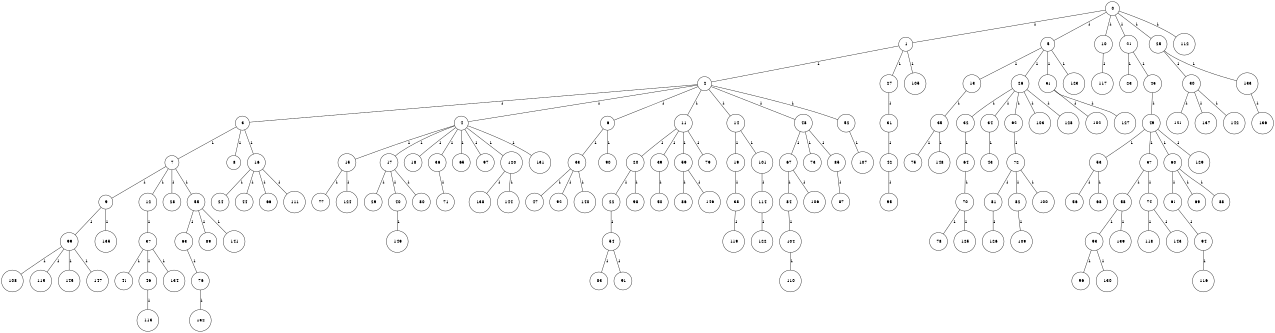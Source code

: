 graph G {
size="8.5,11;"
ratio = "expand;"
fixedsize="true;"
overlap="scale;"
node[shape=circle,width=.12,hight=.12,fontsize=12]
edge[fontsize=12]

0[label=" 0" color=black, pos="2.0832811,2.3222972!"];
1[label=" 1" color=black, pos="2.1395395,1.6939532!"];
2[label=" 2" color=black, pos="1.1791582,1.4663123!"];
3[label=" 3" color=black, pos="0.86226668,1.3911991!"];
4[label=" 4" color=black, pos="0.92787253,1.6663049!"];
5[label=" 5" color=black, pos="0.49423071,2.8377148!"];
6[label=" 6" color=black, pos="0.86407661,2.449063!"];
7[label=" 7" color=black, pos="2.1328367,1.0776843!"];
8[label=" 8" color=black, pos="2.9047998,1.4994448!"];
9[label=" 9" color=black, pos="0.98996761,0.16105659!"];
10[label=" 10" color=black, pos="1.7950443,0.3317793!"];
11[label=" 11" color=black, pos="0.47933858,1.7051314!"];
12[label=" 12" color=black, pos="1.2232085,2.0993246!"];
13[label=" 13" color=black, pos="1.4282894,2.0545139!"];
14[label=" 14" color=black, pos="1.9017595,0.88663658!"];
15[label=" 15" color=black, pos="2.395191,2.250714!"];
16[label=" 16" color=black, pos="1.3643023,1.34433!"];
17[label=" 17" color=black, pos="0.94355691,1.5233957!"];
18[label=" 18" color=black, pos="0.13275556,1.3959122!"];
19[label=" 19" color=black, pos="1.5781534,2.0193053!"];
20[label=" 20" color=black, pos="2.47248,1.5188012!"];
21[label=" 21" color=black, pos="1.0556692,0.19313533!"];
22[label=" 22" color=black, pos="0.076891908,0.99202493!"];
23[label=" 23" color=black, pos="2.0440927,0.77207376!"];
24[label=" 24" color=black, pos="0.99289784,2.7626649!"];
25[label=" 25" color=black, pos="2.6217905,0.67505596!"];
26[label=" 26" color=black, pos="2.1412356,2.3666402!"];
27[label=" 27" color=black, pos="1.1720118,0.52075091!"];
28[label=" 28" color=black, pos="0.50457524,1.5452611!"];
29[label=" 29" color=black, pos="0.61286715,2.5176731!"];
30[label=" 30" color=black, pos="0.81816833,2.161842!"];
31[label=" 31" color=black, pos="2.7524371,0.27065608!"];
32[label=" 32" color=black, pos="0.050319581,2.6817896!"];
33[label=" 33" color=black, pos="0.31938155,0.42665605!"];
34[label=" 34" color=black, pos="0.42781375,1.1800061!"];
35[label=" 35" color=black, pos="2.1792416,2.2443173!"];
36[label=" 36" color=black, pos="2.7403091,2.2440613!"];
37[label=" 37" color=black, pos="0.5279748,2.0429353!"];
38[label=" 38" color=black, pos="0.27143252,1.2084042!"];
39[label=" 39" color=black, pos="0.13869308,1.7692045!"];
40[label=" 40" color=black, pos="0.51238126,0.8611227!"];
41[label=" 41" color=black, pos="2.8078397,1.2923799!"];
42[label=" 42" color=black, pos="1.081075,0.835479!"];
43[label=" 43" color=black, pos="0.17314303,1.9441334!"];
44[label=" 44" color=black, pos="2.8693747,0.26662838!"];
45[label=" 45" color=black, pos="0.94992917,2.7434926!"];
46[label=" 46" color=black, pos="2.514341,1.2452313!"];
47[label=" 47" color=black, pos="0.4309571,1.8420468!"];
48[label=" 48" color=black, pos="1.4654298,1.7751012!"];
49[label=" 49" color=black, pos="1.9909482,1.508923!"];
50[label=" 50" color=black, pos="0.53986712,0.33233974!"];
51[label=" 51" color=black, pos="2.4241983,0.62646229!"];
52[label=" 52" color=black, pos="0.4646679,1.6909224!"];
53[label=" 53" color=black, pos="2.2026544,2.6359588!"];
54[label=" 54" color=black, pos="1.3863119,0.37002946!"];
55[label=" 55" color=black, pos="2.8956258,2.7606073!"];
56[label=" 56" color=black, pos="2.9152457,1.6343252!"];
57[label=" 57" color=black, pos="1.6031896,0.97821706!"];
58[label=" 58" color=black, pos="2.4876502,2.8560669!"];
59[label=" 59" color=black, pos="1.58703,0.20542144!"];
60[label=" 60" color=black, pos="2.3756198,1.466295!"];
61[label=" 61" color=black, pos="0.33075893,1.2952696!"];
62[label=" 62" color=black, pos="0.98344376,0.53433977!"];
63[label=" 63" color=black, pos="2.8773753,0.24012514!"];
64[label=" 64" color=black, pos="0.8306556,2.6988148!"];
65[label=" 65" color=black, pos="0.017698457,2.5769019!"];
66[label=" 66" color=black, pos="1.9875887,1.4171971!"];
67[label=" 67" color=black, pos="0.91549798,2.6263166!"];
68[label=" 68" color=black, pos="0.51896241,2.869392!"];
69[label=" 69" color=black, pos="1.1948652,2.5667921!"];
70[label=" 70" color=black, pos="2.8299606,2.0573785!"];
71[label=" 71" color=black, pos="0.39607901,1.4999568!"];
72[label=" 72" color=black, pos="1.1719539,2.6605798!"];
73[label=" 73" color=black, pos="1.8758036,1.695001!"];
74[label=" 74" color=black, pos="1.6704505,2.4380109!"];
75[label=" 75" color=black, pos="2.7348166,0.87706635!"];
76[label=" 76" color=black, pos="1.156939,0.1035004!"];
77[label=" 77" color=black, pos="0.91111999,1.5301132!"];
78[label=" 78" color=black, pos="0.77142446,2.4484165!"];
79[label=" 79" color=black, pos="2.8849954,0.39423808!"];
80[label=" 80" color=black, pos="0.14714506,0.24660173!"];
81[label=" 81" color=black, pos="0.29229963,1.8863409!"];
82[label=" 82" color=black, pos="2.0538009,2.5486987!"];
83[label=" 83" color=black, pos="1.3886793,0.042396573!"];
84[label=" 84" color=black, pos="1.1722234,0.89742253!"];
85[label=" 85" color=black, pos="1.8161895,2.8244241!"];
86[label=" 86" color=black, pos="1.0150275,2.7551175!"];
87[label=" 87" color=black, pos="0.22121399,2.9569722!"];
88[label=" 88" color=black, pos="0.20417342,2.3913077!"];
89[label=" 89" color=black, pos="1.1451767,2.4592232!"];
90[label=" 90" color=black, pos="0.60200035,1.9875951!"];
91[label=" 91" color=black, pos="2.433687,2.5362979!"];
92[label=" 92" color=black, pos="1.1758886,2.6892538!"];
93[label=" 93" color=black, pos="0.86125622,1.5796921!"];
94[label=" 94" color=black, pos="2.7865185,1.7763066!"];
95[label=" 95" color=black, pos="0.4841651,0.37609155!"];
96[label=" 96" color=black, pos="0.9368527,0.18481156!"];
97[label=" 97" color=black, pos="1.0450478,0.28100694!"];
98[label=" 98" color=black, pos="1.6519567,1.6377277!"];
99[label=" 99" color=black, pos="0.29859364,2.6915541!"];
100[label=" 100" color=black, pos="2.6077462,2.4665604!"];
101[label=" 101" color=black, pos="0.89448584,1.3452861!"];
102[label=" 102" color=black, pos="2.3810621,1.6887369!"];
103[label=" 103" color=black, pos="1.8548714,0.55356572!"];
104[label=" 104" color=black, pos="2.8322276,0.8737535!"];
105[label=" 105" color=black, pos="1.382412,1.5243235!"];
106[label=" 106" color=black, pos="2.4233624,1.1200124!"];
107[label=" 107" color=black, pos="0.33607691,1.1964383!"];
108[label=" 108" color=black, pos="0.19237442,0.41282543!"];
109[label=" 109" color=black, pos="1.7092513,0.76786461!"];
110[label=" 110" color=black, pos="2.8797041,0.95554057!"];
111[label=" 111" color=black, pos="2.5214299,2.5262997!"];
112[label=" 112" color=black, pos="0.24748356,1.2309329!"];
113[label=" 113" color=black, pos="2.5548136,2.6642644!"];
114[label=" 114" color=black, pos="2.9173076,2.7001321!"];
115[label=" 115" color=black, pos="2.5958433,1.1972076!"];
116[label=" 116" color=black, pos="0.55956922,2.8750779!"];
117[label=" 117" color=black, pos="1.3681445,0.35913387!"];
118[label=" 118" color=black, pos="2.099544,2.9824242!"];
119[label=" 119" color=black, pos="0.82378072,0.97463139!"];
120[label=" 120" color=black, pos="1.908777,0.70115989!"];
121[label=" 121" color=black, pos="2.9608206,0.44176666!"];
122[label=" 122" color=black, pos="2.149701,2.1315127!"];
123[label=" 123" color=black, pos="1.0384693,0.53376193!"];
124[label=" 124" color=black, pos="1.9387532,2.866859!"];
125[label=" 125" color=black, pos="2.0517824,2.5547463!"];
126[label=" 126" color=black, pos="1.5406673,2.7723003!"];
127[label=" 127" color=black, pos="2.0458944,0.4357123!"];
128[label=" 128" color=black, pos="1.952496,1.418262!"];
129[label=" 129" color=black, pos="2.5022964,2.7914448!"];
130[label=" 130" color=black, pos="2.0019274,2.3975417!"];
131[label=" 131" color=black, pos="1.2516777,2.6384352!"];
132[label=" 132" color=black, pos="2.3401435,1.4973287!"];
133[label=" 133" color=black, pos="2.731287,1.5432523!"];
134[label=" 134" color=black, pos="0.58924556,0.63640235!"];
135[label=" 135" color=black, pos="0.062484266,1.5898113!"];
136[label=" 136" color=black, pos="1.2089868,2.9282968!"];
137[label=" 137" color=black, pos="0.86810189,2.3632807!"];
138[label=" 138" color=black, pos="0.64269906,0.91042602!"];
139[label=" 139" color=black, pos="1.692126,1.0848078!"];
140[label=" 140" color=black, pos="1.0541554,0.42419538!"];
141[label=" 141" color=black, pos="2.6342115,0.05739674!"];
142[label=" 142" color=black, pos="0.28300025,1.858597!"];
143[label=" 143" color=black, pos="0.76591374,2.3604647!"];
144[label=" 144" color=black, pos="1.4564815,2.6861838!"];
145[label=" 145" color=black, pos="1.0085031,0.19461276!"];
146[label=" 146" color=black, pos="2.8102869,1.545579!"];
147[label=" 147" color=black, pos="1.6539,2.5346825!"];
148[label=" 148" color=black, pos="1.2125232,2.4934978!"];
149[label=" 149" color=black, pos="2.9263255,1.0701919!"];
0--1[label="1"]
0--5[label="1"]
0--10[label="1"]
0--21[label="1"]
0--25[label="1"]
0--112[label="1"]
1--2[label="1"]
1--27[label="1"]
1--105[label="1"]
2--3[label="1"]
2--4[label="1"]
2--6[label="1"]
2--11[label="1"]
2--14[label="1"]
2--48[label="1"]
2--52[label="1"]
3--7[label="1"]
3--8[label="1"]
3--16[label="1"]
4--15[label="1"]
4--17[label="1"]
4--18[label="1"]
4--36[label="1"]
4--65[label="1"]
4--97[label="1"]
4--120[label="1"]
4--131[label="1"]
5--13[label="1"]
5--26[label="1"]
5--51[label="1"]
5--123[label="1"]
6--33[label="1"]
6--90[label="1"]
7--9[label="1"]
7--12[label="1"]
7--28[label="1"]
7--55[label="1"]
9--99[label="1"]
9--135[label="1"]
10--117[label="1"]
11--20[label="1"]
11--39[label="1"]
11--59[label="1"]
11--79[label="1"]
12--37[label="1"]
13--35[label="1"]
14--19[label="1"]
14--101[label="1"]
15--77[label="1"]
15--124[label="1"]
16--24[label="1"]
16--44[label="1"]
16--66[label="1"]
16--111[label="1"]
17--29[label="1"]
17--40[label="1"]
17--80[label="1"]
19--38[label="1"]
20--22[label="1"]
20--98[label="1"]
21--23[label="1"]
21--45[label="1"]
22--54[label="1"]
25--30[label="1"]
25--133[label="1"]
26--32[label="1"]
26--34[label="1"]
26--62[label="1"]
26--103[label="1"]
26--128[label="1"]
27--31[label="1"]
30--121[label="1"]
30--137[label="1"]
30--142[label="1"]
31--42[label="1"]
32--64[label="1"]
33--47[label="1"]
33--92[label="1"]
33--140[label="1"]
34--43[label="1"]
35--75[label="1"]
35--148[label="1"]
36--71[label="1"]
37--41[label="1"]
37--46[label="1"]
37--134[label="1"]
38--119[label="1"]
39--50[label="1"]
40--149[label="1"]
42--95[label="1"]
45--49[label="1"]
46--113[label="1"]
48--67[label="1"]
48--73[label="1"]
48--85[label="1"]
49--53[label="1"]
49--57[label="1"]
49--60[label="1"]
49--129[label="1"]
51--102[label="1"]
51--127[label="1"]
52--107[label="1"]
53--56[label="1"]
53--68[label="1"]
54--83[label="1"]
54--91[label="1"]
55--63[label="1"]
55--89[label="1"]
55--141[label="1"]
57--58[label="1"]
57--74[label="1"]
58--93[label="1"]
58--139[label="1"]
59--86[label="1"]
59--146[label="1"]
60--61[label="1"]
60--69[label="1"]
60--88[label="1"]
61--94[label="1"]
62--72[label="1"]
63--76[label="1"]
64--70[label="1"]
67--84[label="1"]
67--106[label="1"]
70--78[label="1"]
70--125[label="1"]
72--81[label="1"]
72--82[label="1"]
72--100[label="1"]
74--118[label="1"]
74--143[label="1"]
76--132[label="1"]
81--126[label="1"]
82--109[label="1"]
84--104[label="1"]
85--87[label="1"]
93--96[label="1"]
93--130[label="1"]
94--116[label="1"]
99--108[label="1"]
99--115[label="1"]
99--145[label="1"]
99--147[label="1"]
101--114[label="1"]
104--110[label="1"]
114--122[label="1"]
120--138[label="1"]
120--144[label="1"]
133--136[label="1"]

}
